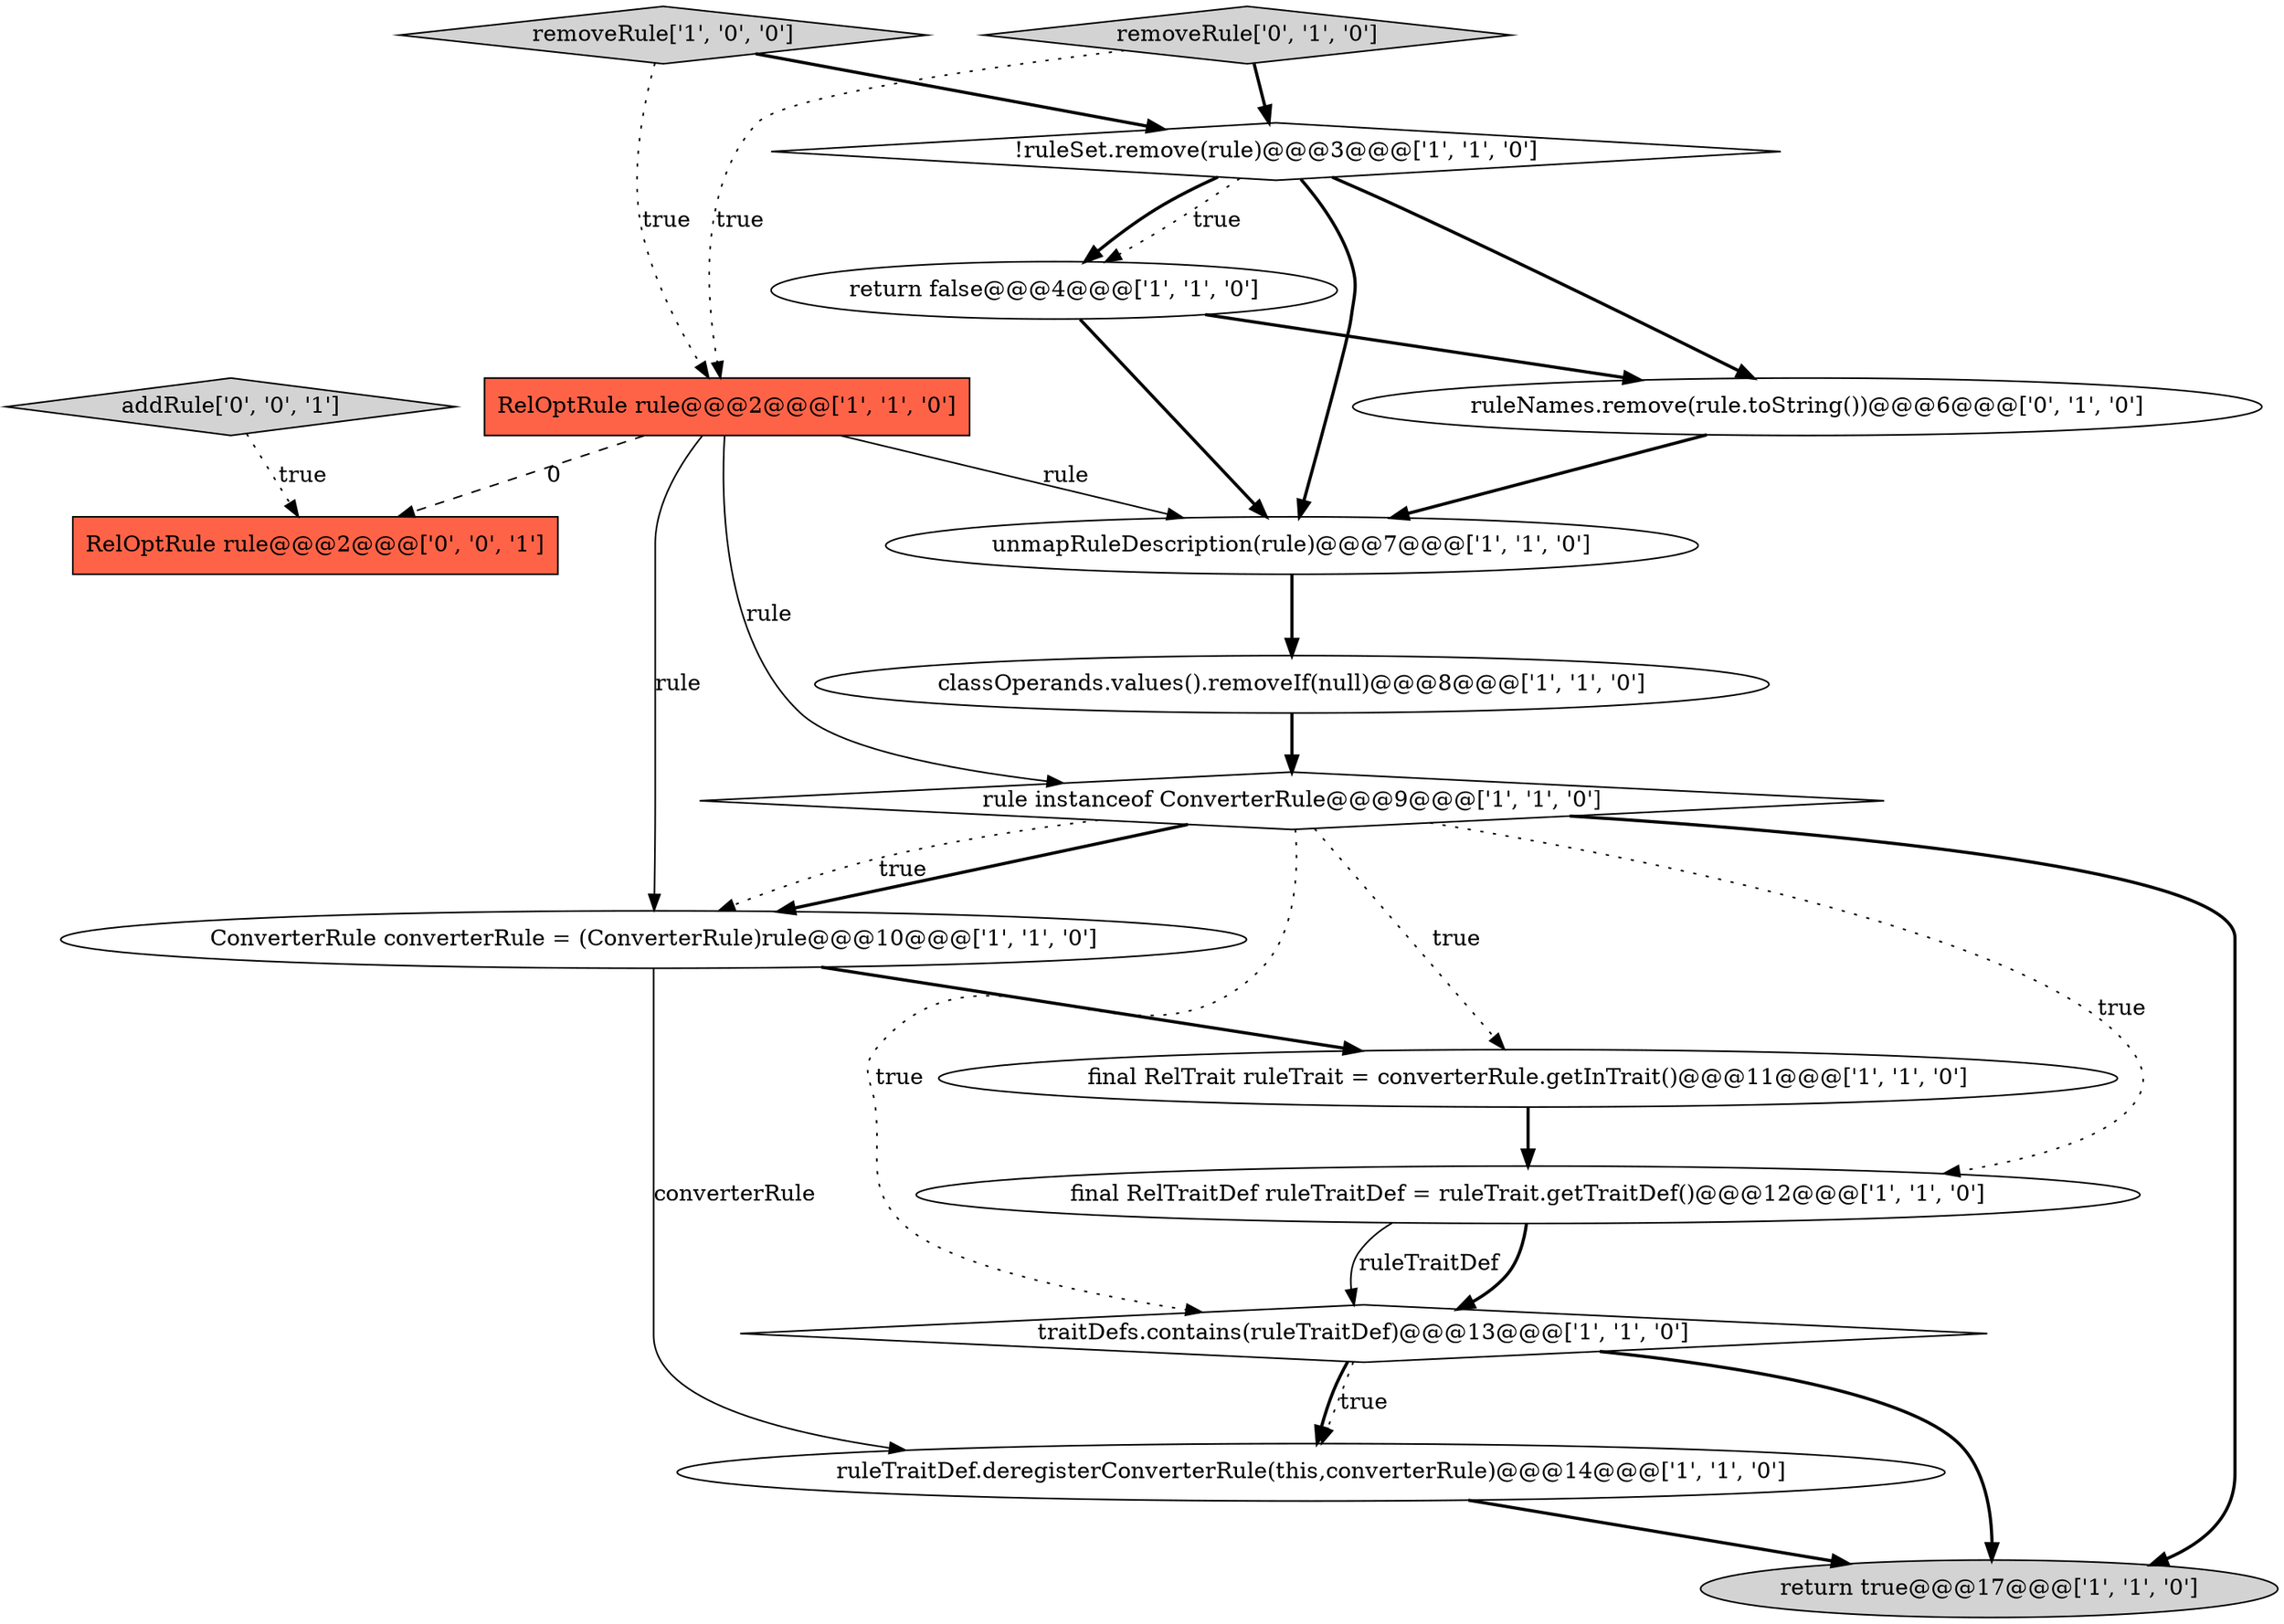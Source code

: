 digraph {
15 [style = filled, label = "addRule['0', '0', '1']", fillcolor = lightgray, shape = diamond image = "AAA0AAABBB3BBB"];
2 [style = filled, label = "final RelTraitDef ruleTraitDef = ruleTrait.getTraitDef()@@@12@@@['1', '1', '0']", fillcolor = white, shape = ellipse image = "AAA0AAABBB1BBB"];
1 [style = filled, label = "unmapRuleDescription(rule)@@@7@@@['1', '1', '0']", fillcolor = white, shape = ellipse image = "AAA0AAABBB1BBB"];
9 [style = filled, label = "traitDefs.contains(ruleTraitDef)@@@13@@@['1', '1', '0']", fillcolor = white, shape = diamond image = "AAA0AAABBB1BBB"];
3 [style = filled, label = "return false@@@4@@@['1', '1', '0']", fillcolor = white, shape = ellipse image = "AAA0AAABBB1BBB"];
10 [style = filled, label = "ruleTraitDef.deregisterConverterRule(this,converterRule)@@@14@@@['1', '1', '0']", fillcolor = white, shape = ellipse image = "AAA0AAABBB1BBB"];
12 [style = filled, label = "!ruleSet.remove(rule)@@@3@@@['1', '1', '0']", fillcolor = white, shape = diamond image = "AAA0AAABBB1BBB"];
13 [style = filled, label = "ruleNames.remove(rule.toString())@@@6@@@['0', '1', '0']", fillcolor = white, shape = ellipse image = "AAA1AAABBB2BBB"];
6 [style = filled, label = "rule instanceof ConverterRule@@@9@@@['1', '1', '0']", fillcolor = white, shape = diamond image = "AAA0AAABBB1BBB"];
8 [style = filled, label = "removeRule['1', '0', '0']", fillcolor = lightgray, shape = diamond image = "AAA0AAABBB1BBB"];
5 [style = filled, label = "final RelTrait ruleTrait = converterRule.getInTrait()@@@11@@@['1', '1', '0']", fillcolor = white, shape = ellipse image = "AAA0AAABBB1BBB"];
14 [style = filled, label = "removeRule['0', '1', '0']", fillcolor = lightgray, shape = diamond image = "AAA0AAABBB2BBB"];
16 [style = filled, label = "RelOptRule rule@@@2@@@['0', '0', '1']", fillcolor = tomato, shape = box image = "AAA0AAABBB3BBB"];
0 [style = filled, label = "classOperands.values().removeIf(null)@@@8@@@['1', '1', '0']", fillcolor = white, shape = ellipse image = "AAA0AAABBB1BBB"];
11 [style = filled, label = "return true@@@17@@@['1', '1', '0']", fillcolor = lightgray, shape = ellipse image = "AAA0AAABBB1BBB"];
7 [style = filled, label = "RelOptRule rule@@@2@@@['1', '1', '0']", fillcolor = tomato, shape = box image = "AAA0AAABBB1BBB"];
4 [style = filled, label = "ConverterRule converterRule = (ConverterRule)rule@@@10@@@['1', '1', '0']", fillcolor = white, shape = ellipse image = "AAA0AAABBB1BBB"];
0->6 [style = bold, label=""];
5->2 [style = bold, label=""];
7->1 [style = solid, label="rule"];
9->11 [style = bold, label=""];
6->4 [style = bold, label=""];
8->12 [style = bold, label=""];
7->4 [style = solid, label="rule"];
7->6 [style = solid, label="rule"];
6->11 [style = bold, label=""];
4->5 [style = bold, label=""];
12->1 [style = bold, label=""];
14->12 [style = bold, label=""];
10->11 [style = bold, label=""];
14->7 [style = dotted, label="true"];
8->7 [style = dotted, label="true"];
3->13 [style = bold, label=""];
9->10 [style = dotted, label="true"];
3->1 [style = bold, label=""];
12->13 [style = bold, label=""];
4->10 [style = solid, label="converterRule"];
6->5 [style = dotted, label="true"];
6->4 [style = dotted, label="true"];
2->9 [style = bold, label=""];
12->3 [style = bold, label=""];
2->9 [style = solid, label="ruleTraitDef"];
13->1 [style = bold, label=""];
6->9 [style = dotted, label="true"];
15->16 [style = dotted, label="true"];
7->16 [style = dashed, label="0"];
6->2 [style = dotted, label="true"];
12->3 [style = dotted, label="true"];
9->10 [style = bold, label=""];
1->0 [style = bold, label=""];
}
